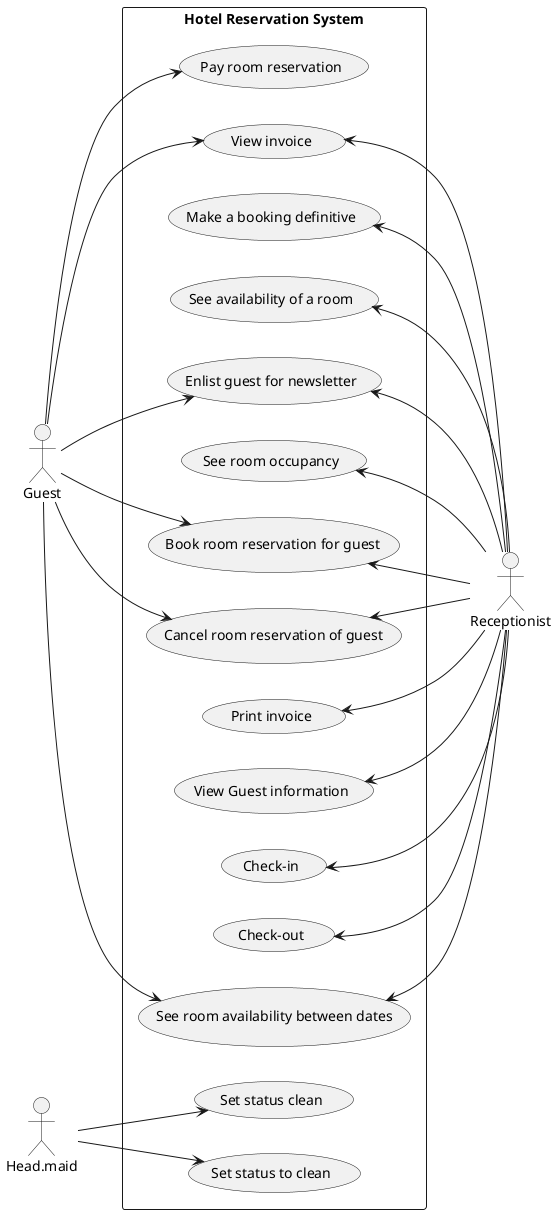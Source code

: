 @startuml

left to right direction

actor Receptionist
actor Guest
actor Head.maid

rectangle "Hotel Reservation System" {
    (Book room reservation for guest) as (RoomBook)
    (Cancel room reservation of guest) as (RoomCancel)
    (Make a booking definitive) as (BookingDefinite)
    (See availability of a room) as (RoomAvailable)
    (See room availability between dates) as (RoomOccupancyBetweenDates)
    (See room occupancy) as (RoomOccupancy)
    (Pay room reservation) as (RoomPay)
    (View invoice) as (RoomInvoice)
    (Print invoice) as (PrintInvoice)
    (View Guest information) as (GuestInfo)
    (Check-in) as (Checkin)
    (Check-out) as (Checkout)
    (Set status clean) as (StatusClean)
    (Set status to clean) as (StatusToclean)
    (Enlist guest for newsletter) as (NewsLetter)

    (RoomBook) <-- Receptionist
    (RoomCancel) <-- Receptionist
    (BookingDefinite) <-- Receptionist
    (RoomAvailable) <-- Receptionist
    (RoomOccupancyBetweenDates) <-- Receptionist
    (RoomOccupancy) <-- Receptionist
    (RoomInvoice) <-- Receptionist
    (PrintInvoice) <-- Receptionist
    (GuestInfo) <--  Receptionist
    (NewsLetter) <-- Receptionist
    (Checkin) <-- Receptionist
    (Checkout) <-- Receptionist

    Guest --> (RoomBook)
    Guest --> (RoomCancel)
    Guest --> (RoomOccupancyBetweenDates)
    Guest --> (RoomPay)
    Guest --> (RoomInvoice)
    Guest --> (NewsLetter)
    Head.maid--> (StatusClean)
    Head.maid--> (StatusToclean)


}

@enduml
